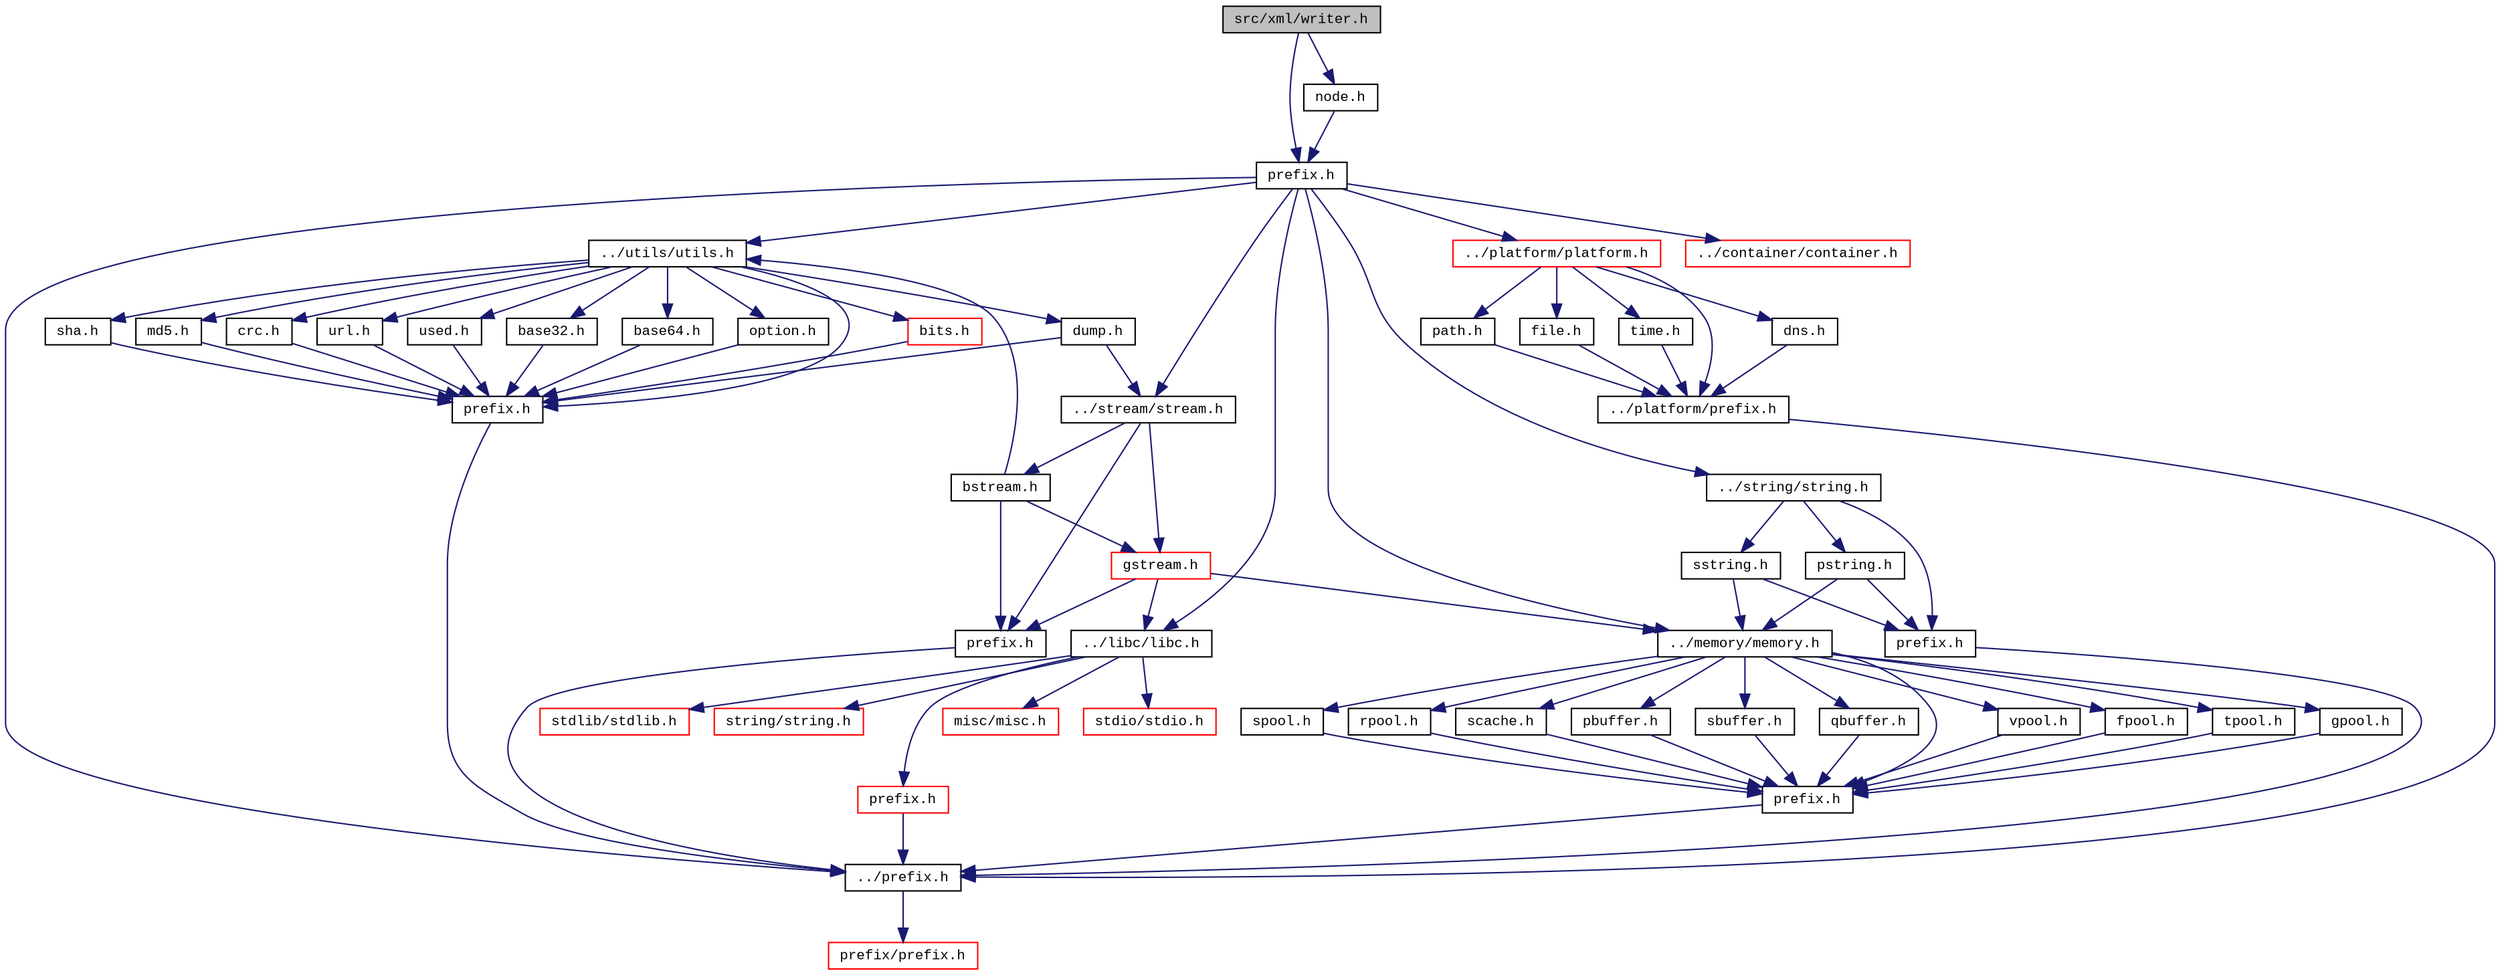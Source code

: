 digraph "src/xml/writer.h"
{
  edge [fontname="CourierNew",fontsize="10",labelfontname="CourierNew",labelfontsize="10"];
  node [fontname="CourierNew",fontsize="10",shape=record];
  Node1 [label="src/xml/writer.h",height=0.2,width=0.4,color="black", fillcolor="grey75", style="filled" fontcolor="black"];
  Node1 -> Node2 [color="midnightblue",fontsize="10",style="solid",fontname="CourierNew"];
  Node2 [label="prefix.h",height=0.2,width=0.4,color="black", fillcolor="white", style="filled",URL="$d1/d9b/xml_2prefix_8h_source.html"];
  Node2 -> Node3 [color="midnightblue",fontsize="10",style="solid",fontname="CourierNew"];
  Node3 [label="../prefix.h",height=0.2,width=0.4,color="black", fillcolor="white", style="filled",URL="$df/d5c/prefix_8h_source.html"];
  Node3 -> Node4 [color="midnightblue",fontsize="10",style="solid",fontname="CourierNew"];
  Node4 [label="prefix/prefix.h",height=0.2,width=0.4,color="red", fillcolor="white", style="filled",URL="$da/da3/prefix_2prefix_8h_source.html"];
  Node2 -> Node5 [color="midnightblue",fontsize="10",style="solid",fontname="CourierNew"];
  Node5 [label="../libc/libc.h",height=0.2,width=0.4,color="black", fillcolor="white", style="filled",URL="$db/dc8/libc_8h.html"];
  Node5 -> Node6 [color="midnightblue",fontsize="10",style="solid",fontname="CourierNew"];
  Node6 [label="prefix.h",height=0.2,width=0.4,color="red", fillcolor="white", style="filled",URL="$d4/df0/libc_2prefix_8h_source.html"];
  Node6 -> Node3 [color="midnightblue",fontsize="10",style="solid",fontname="CourierNew"];
  Node5 -> Node7 [color="midnightblue",fontsize="10",style="solid",fontname="CourierNew"];
  Node7 [label="misc/misc.h",height=0.2,width=0.4,color="red", fillcolor="white", style="filled",URL="$d4/d08/misc_8h.html"];
  Node5 -> Node8 [color="midnightblue",fontsize="10",style="solid",fontname="CourierNew"];
  Node8 [label="stdio/stdio.h",height=0.2,width=0.4,color="red", fillcolor="white", style="filled",URL="$d6/dd1/stdio_8h.html"];
  Node5 -> Node9 [color="midnightblue",fontsize="10",style="solid",fontname="CourierNew"];
  Node9 [label="stdlib/stdlib.h",height=0.2,width=0.4,color="red", fillcolor="white", style="filled",URL="$dc/d9c/stdlib_8h.html"];
  Node5 -> Node10 [color="midnightblue",fontsize="10",style="solid",fontname="CourierNew"];
  Node10 [label="string/string.h",height=0.2,width=0.4,color="red", fillcolor="white", style="filled",URL="$da/d52/libc_2string_2string_8h_source.html"];
  Node2 -> Node11 [color="midnightblue",fontsize="10",style="solid",fontname="CourierNew"];
  Node11 [label="../utils/utils.h",height=0.2,width=0.4,color="black", fillcolor="white", style="filled",URL="$de/d2f/utils_2utils_8h_source.html"];
  Node11 -> Node12 [color="midnightblue",fontsize="10",style="solid",fontname="CourierNew"];
  Node12 [label="prefix.h",height=0.2,width=0.4,color="black", fillcolor="white", style="filled",URL="$de/d60/utils_2prefix_8h_source.html"];
  Node12 -> Node3 [color="midnightblue",fontsize="10",style="solid",fontname="CourierNew"];
  Node11 -> Node13 [color="midnightblue",fontsize="10",style="solid",fontname="CourierNew"];
  Node13 [label="bits.h",height=0.2,width=0.4,color="red", fillcolor="white", style="filled",URL="$df/db9/bits_8h.html"];
  Node13 -> Node12 [color="midnightblue",fontsize="10",style="solid",fontname="CourierNew"];
  Node11 -> Node14 [color="midnightblue",fontsize="10",style="solid",fontname="CourierNew"];
  Node14 [label="sha.h",height=0.2,width=0.4,color="black", fillcolor="white", style="filled",URL="$d9/d61/sha_8h.html"];
  Node14 -> Node12 [color="midnightblue",fontsize="10",style="solid",fontname="CourierNew"];
  Node11 -> Node15 [color="midnightblue",fontsize="10",style="solid",fontname="CourierNew"];
  Node15 [label="md5.h",height=0.2,width=0.4,color="black", fillcolor="white", style="filled",URL="$da/db0/md5_8h.html"];
  Node15 -> Node12 [color="midnightblue",fontsize="10",style="solid",fontname="CourierNew"];
  Node11 -> Node16 [color="midnightblue",fontsize="10",style="solid",fontname="CourierNew"];
  Node16 [label="crc.h",height=0.2,width=0.4,color="black", fillcolor="white", style="filled",URL="$dc/de6/crc_8h.html"];
  Node16 -> Node12 [color="midnightblue",fontsize="10",style="solid",fontname="CourierNew"];
  Node11 -> Node17 [color="midnightblue",fontsize="10",style="solid",fontname="CourierNew"];
  Node17 [label="url.h",height=0.2,width=0.4,color="black", fillcolor="white", style="filled",URL="$de/d6c/utils_2url_8h_source.html"];
  Node17 -> Node12 [color="midnightblue",fontsize="10",style="solid",fontname="CourierNew"];
  Node11 -> Node18 [color="midnightblue",fontsize="10",style="solid",fontname="CourierNew"];
  Node18 [label="dump.h",height=0.2,width=0.4,color="black", fillcolor="white", style="filled",URL="$d5/de5/dump_8h.html"];
  Node18 -> Node12 [color="midnightblue",fontsize="10",style="solid",fontname="CourierNew"];
  Node18 -> Node19 [color="midnightblue",fontsize="10",style="solid",fontname="CourierNew"];
  Node19 [label="../stream/stream.h",height=0.2,width=0.4,color="black", fillcolor="white", style="filled",URL="$d8/d95/stream_8h.html"];
  Node19 -> Node20 [color="midnightblue",fontsize="10",style="solid",fontname="CourierNew"];
  Node20 [label="prefix.h",height=0.2,width=0.4,color="black", fillcolor="white", style="filled",URL="$d2/dd0/stream_2prefix_8h_source.html"];
  Node20 -> Node3 [color="midnightblue",fontsize="10",style="solid",fontname="CourierNew"];
  Node19 -> Node21 [color="midnightblue",fontsize="10",style="solid",fontname="CourierNew"];
  Node21 [label="bstream.h",height=0.2,width=0.4,color="black", fillcolor="white", style="filled",URL="$de/d56/bstream_8h.html"];
  Node21 -> Node20 [color="midnightblue",fontsize="10",style="solid",fontname="CourierNew"];
  Node21 -> Node22 [color="midnightblue",fontsize="10",style="solid",fontname="CourierNew"];
  Node22 [label="gstream.h",height=0.2,width=0.4,color="red", fillcolor="white", style="filled",URL="$d1/dac/gstream_8h.html"];
  Node22 -> Node20 [color="midnightblue",fontsize="10",style="solid",fontname="CourierNew"];
  Node22 -> Node5 [color="midnightblue",fontsize="10",style="solid",fontname="CourierNew"];
  Node22 -> Node23 [color="midnightblue",fontsize="10",style="solid",fontname="CourierNew"];
  Node23 [label="../memory/memory.h",height=0.2,width=0.4,color="black", fillcolor="white", style="filled",URL="$dc/d18/memory_8h.html"];
  Node23 -> Node24 [color="midnightblue",fontsize="10",style="solid",fontname="CourierNew"];
  Node24 [label="prefix.h",height=0.2,width=0.4,color="black", fillcolor="white", style="filled",URL="$d0/dad/memory_2prefix_8h_source.html"];
  Node24 -> Node3 [color="midnightblue",fontsize="10",style="solid",fontname="CourierNew"];
  Node23 -> Node25 [color="midnightblue",fontsize="10",style="solid",fontname="CourierNew"];
  Node25 [label="vpool.h",height=0.2,width=0.4,color="black", fillcolor="white", style="filled",URL="$d4/d83/vpool_8h.html"];
  Node25 -> Node24 [color="midnightblue",fontsize="10",style="solid",fontname="CourierNew"];
  Node23 -> Node26 [color="midnightblue",fontsize="10",style="solid",fontname="CourierNew"];
  Node26 [label="fpool.h",height=0.2,width=0.4,color="black", fillcolor="white", style="filled",URL="$d6/dec/fpool_8h.html"];
  Node26 -> Node24 [color="midnightblue",fontsize="10",style="solid",fontname="CourierNew"];
  Node23 -> Node27 [color="midnightblue",fontsize="10",style="solid",fontname="CourierNew"];
  Node27 [label="tpool.h",height=0.2,width=0.4,color="black", fillcolor="white", style="filled",URL="$df/d05/tpool_8h.html"];
  Node27 -> Node24 [color="midnightblue",fontsize="10",style="solid",fontname="CourierNew"];
  Node23 -> Node28 [color="midnightblue",fontsize="10",style="solid",fontname="CourierNew"];
  Node28 [label="gpool.h",height=0.2,width=0.4,color="black", fillcolor="white", style="filled",URL="$d4/d3a/gpool_8h.html"];
  Node28 -> Node24 [color="midnightblue",fontsize="10",style="solid",fontname="CourierNew"];
  Node23 -> Node29 [color="midnightblue",fontsize="10",style="solid",fontname="CourierNew"];
  Node29 [label="spool.h",height=0.2,width=0.4,color="black", fillcolor="white", style="filled",URL="$d7/d0c/spool_8h.html"];
  Node29 -> Node24 [color="midnightblue",fontsize="10",style="solid",fontname="CourierNew"];
  Node23 -> Node30 [color="midnightblue",fontsize="10",style="solid",fontname="CourierNew"];
  Node30 [label="rpool.h",height=0.2,width=0.4,color="black", fillcolor="white", style="filled",URL="$d6/da1/rpool_8h.html"];
  Node30 -> Node24 [color="midnightblue",fontsize="10",style="solid",fontname="CourierNew"];
  Node23 -> Node31 [color="midnightblue",fontsize="10",style="solid",fontname="CourierNew"];
  Node31 [label="scache.h",height=0.2,width=0.4,color="black", fillcolor="white", style="filled",URL="$d6/d7c/scache_8h.html"];
  Node31 -> Node24 [color="midnightblue",fontsize="10",style="solid",fontname="CourierNew"];
  Node23 -> Node32 [color="midnightblue",fontsize="10",style="solid",fontname="CourierNew"];
  Node32 [label="pbuffer.h",height=0.2,width=0.4,color="black", fillcolor="white", style="filled",URL="$de/db7/pbuffer_8h.html"];
  Node32 -> Node24 [color="midnightblue",fontsize="10",style="solid",fontname="CourierNew"];
  Node23 -> Node33 [color="midnightblue",fontsize="10",style="solid",fontname="CourierNew"];
  Node33 [label="sbuffer.h",height=0.2,width=0.4,color="black", fillcolor="white", style="filled",URL="$de/d96/sbuffer_8h.html"];
  Node33 -> Node24 [color="midnightblue",fontsize="10",style="solid",fontname="CourierNew"];
  Node23 -> Node34 [color="midnightblue",fontsize="10",style="solid",fontname="CourierNew"];
  Node34 [label="qbuffer.h",height=0.2,width=0.4,color="black", fillcolor="white", style="filled",URL="$d3/d60/qbuffer_8h.html"];
  Node34 -> Node24 [color="midnightblue",fontsize="10",style="solid",fontname="CourierNew"];
  Node21 -> Node11 [color="midnightblue",fontsize="10",style="solid",fontname="CourierNew"];
  Node19 -> Node22 [color="midnightblue",fontsize="10",style="solid",fontname="CourierNew"];
  Node11 -> Node35 [color="midnightblue",fontsize="10",style="solid",fontname="CourierNew"];
  Node35 [label="used.h",height=0.2,width=0.4,color="black", fillcolor="white", style="filled",URL="$d4/d2b/used_8h.html"];
  Node35 -> Node12 [color="midnightblue",fontsize="10",style="solid",fontname="CourierNew"];
  Node11 -> Node36 [color="midnightblue",fontsize="10",style="solid",fontname="CourierNew"];
  Node36 [label="base32.h",height=0.2,width=0.4,color="black", fillcolor="white", style="filled",URL="$d8/d33/base32_8h.html"];
  Node36 -> Node12 [color="midnightblue",fontsize="10",style="solid",fontname="CourierNew"];
  Node11 -> Node37 [color="midnightblue",fontsize="10",style="solid",fontname="CourierNew"];
  Node37 [label="base64.h",height=0.2,width=0.4,color="black", fillcolor="white", style="filled",URL="$d2/d6f/base64_8h_source.html"];
  Node37 -> Node12 [color="midnightblue",fontsize="10",style="solid",fontname="CourierNew"];
  Node11 -> Node38 [color="midnightblue",fontsize="10",style="solid",fontname="CourierNew"];
  Node38 [label="option.h",height=0.2,width=0.4,color="black", fillcolor="white", style="filled",URL="$db/db8/option_8h.html"];
  Node38 -> Node12 [color="midnightblue",fontsize="10",style="solid",fontname="CourierNew"];
  Node2 -> Node19 [color="midnightblue",fontsize="10",style="solid",fontname="CourierNew"];
  Node2 -> Node39 [color="midnightblue",fontsize="10",style="solid",fontname="CourierNew"];
  Node39 [label="../string/string.h",height=0.2,width=0.4,color="black", fillcolor="white", style="filled",URL="$d8/d2b/string_2string_8h_source.html"];
  Node39 -> Node40 [color="midnightblue",fontsize="10",style="solid",fontname="CourierNew"];
  Node40 [label="prefix.h",height=0.2,width=0.4,color="black", fillcolor="white", style="filled",URL="$d9/da1/string_2prefix_8h_source.html"];
  Node40 -> Node3 [color="midnightblue",fontsize="10",style="solid",fontname="CourierNew"];
  Node39 -> Node41 [color="midnightblue",fontsize="10",style="solid",fontname="CourierNew"];
  Node41 [label="pstring.h",height=0.2,width=0.4,color="black", fillcolor="white", style="filled",URL="$d6/d9b/pstring_8h.html"];
  Node41 -> Node40 [color="midnightblue",fontsize="10",style="solid",fontname="CourierNew"];
  Node41 -> Node23 [color="midnightblue",fontsize="10",style="solid",fontname="CourierNew"];
  Node39 -> Node42 [color="midnightblue",fontsize="10",style="solid",fontname="CourierNew"];
  Node42 [label="sstring.h",height=0.2,width=0.4,color="black", fillcolor="white", style="filled",URL="$d1/d34/sstring_8h.html"];
  Node42 -> Node40 [color="midnightblue",fontsize="10",style="solid",fontname="CourierNew"];
  Node42 -> Node23 [color="midnightblue",fontsize="10",style="solid",fontname="CourierNew"];
  Node2 -> Node23 [color="midnightblue",fontsize="10",style="solid",fontname="CourierNew"];
  Node2 -> Node43 [color="midnightblue",fontsize="10",style="solid",fontname="CourierNew"];
  Node43 [label="../platform/platform.h",height=0.2,width=0.4,color="red", fillcolor="white", style="filled",URL="$de/d03/platform_8h.html"];
  Node43 -> Node44 [color="midnightblue",fontsize="10",style="solid",fontname="CourierNew"];
  Node44 [label="../platform/prefix.h",height=0.2,width=0.4,color="black", fillcolor="white", style="filled",URL="$db/dfa/platform_2prefix_8h_source.html"];
  Node44 -> Node3 [color="midnightblue",fontsize="10",style="solid",fontname="CourierNew"];
  Node43 -> Node45 [color="midnightblue",fontsize="10",style="solid",fontname="CourierNew"];
  Node45 [label="dns.h",height=0.2,width=0.4,color="black", fillcolor="white", style="filled",URL="$d9/d31/platform_2dns_8h_source.html"];
  Node45 -> Node44 [color="midnightblue",fontsize="10",style="solid",fontname="CourierNew"];
  Node43 -> Node46 [color="midnightblue",fontsize="10",style="solid",fontname="CourierNew"];
  Node46 [label="path.h",height=0.2,width=0.4,color="black", fillcolor="white", style="filled",URL="$d7/dd4/path_8h_source.html"];
  Node46 -> Node44 [color="midnightblue",fontsize="10",style="solid",fontname="CourierNew"];
  Node43 -> Node47 [color="midnightblue",fontsize="10",style="solid",fontname="CourierNew"];
  Node47 [label="file.h",height=0.2,width=0.4,color="black", fillcolor="white", style="filled",URL="$d2/d4d/file_8h.html"];
  Node47 -> Node44 [color="midnightblue",fontsize="10",style="solid",fontname="CourierNew"];
  Node43 -> Node48 [color="midnightblue",fontsize="10",style="solid",fontname="CourierNew"];
  Node48 [label="time.h",height=0.2,width=0.4,color="black", fillcolor="white", style="filled",URL="$db/d97/platform_2time_8h_source.html"];
  Node48 -> Node44 [color="midnightblue",fontsize="10",style="solid",fontname="CourierNew"];
  Node2 -> Node49 [color="midnightblue",fontsize="10",style="solid",fontname="CourierNew"];
  Node49 [label="../container/container.h",height=0.2,width=0.4,color="red", fillcolor="white", style="filled",URL="$d4/ddd/container_8h.html"];
  Node1 -> Node50 [color="midnightblue",fontsize="10",style="solid",fontname="CourierNew"];
  Node50 [label="node.h",height=0.2,width=0.4,color="black", fillcolor="white", style="filled",URL="$d1/d77/node_8h.html"];
  Node50 -> Node2 [color="midnightblue",fontsize="10",style="solid",fontname="CourierNew"];
}
